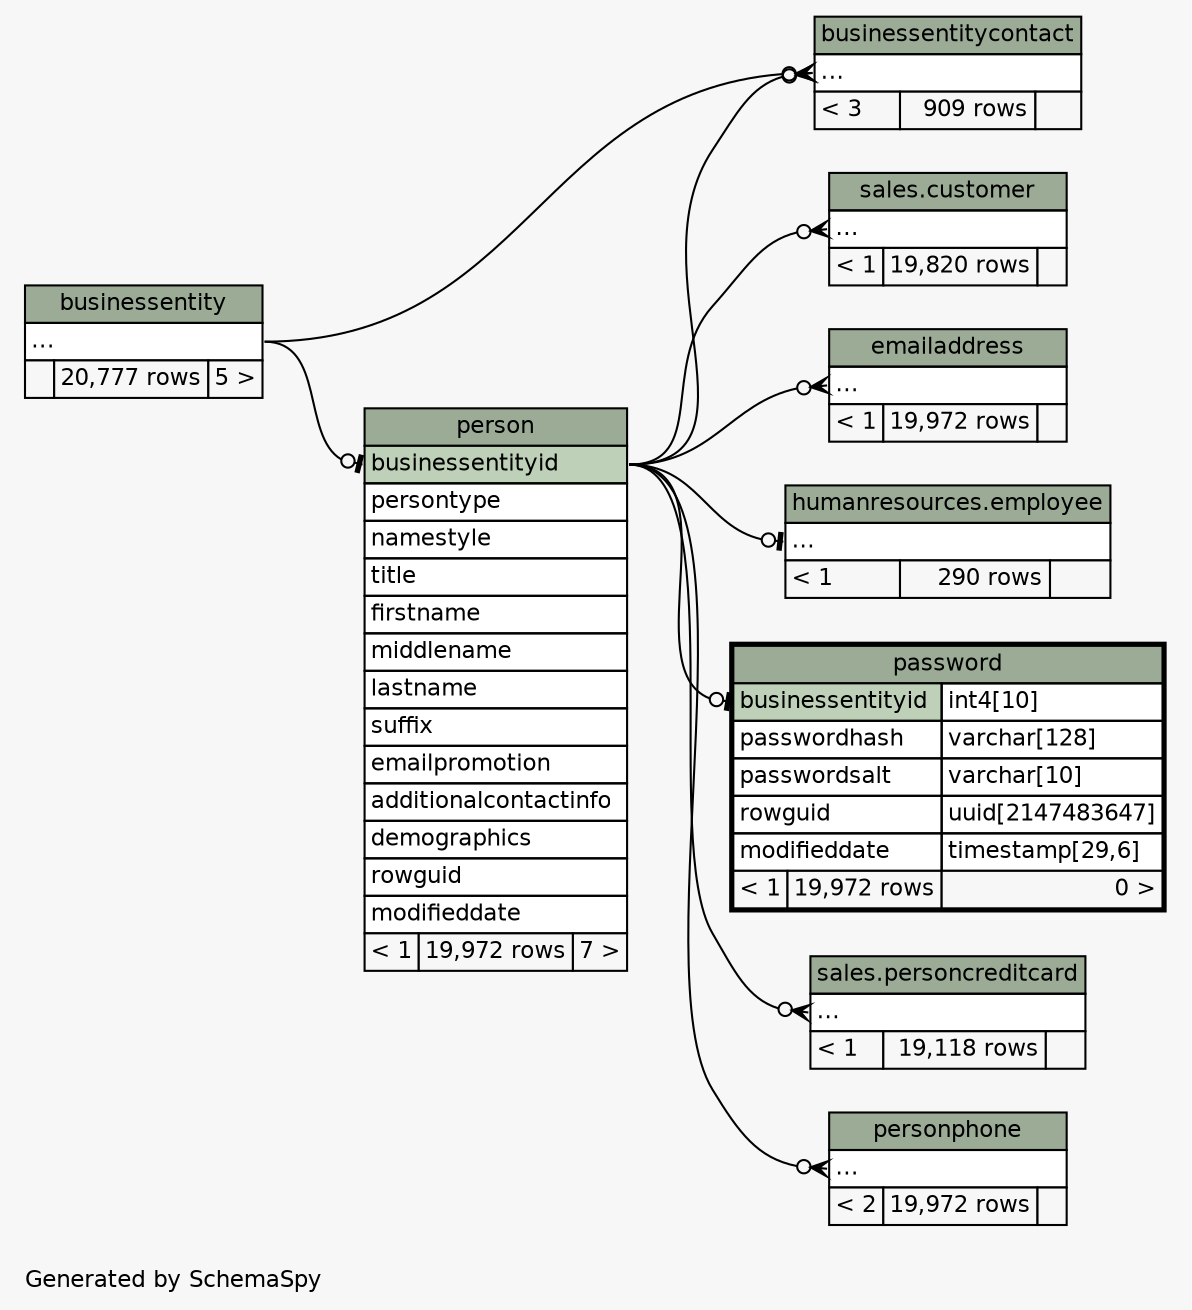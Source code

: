 // dot 2.40.1 on Linux 5.4.0-51-generic
// SchemaSpy rev 590
digraph "twoDegreesRelationshipsDiagram" {
  graph [
    rankdir="RL"
    bgcolor="#f7f7f7"
    label="\nGenerated by SchemaSpy"
    labeljust="l"
    nodesep="0.18"
    ranksep="0.46"
    fontname="Helvetica"
    fontsize="11"
  ];
  node [
    fontname="Helvetica"
    fontsize="11"
    shape="plaintext"
  ];
  edge [
    arrowsize="0.8"
  ];
  "businessentitycontact":"elipses":w -> "businessentity":"elipses":e [arrowhead=none dir=back arrowtail=crowodot];
  "businessentitycontact":"elipses":w -> "person":"businessentityid":e [arrowhead=none dir=back arrowtail=crowodot];
  "sales.customer":"elipses":w -> "person":"businessentityid":e [arrowhead=none dir=back arrowtail=crowodot];
  "emailaddress":"elipses":w -> "person":"businessentityid":e [arrowhead=none dir=back arrowtail=crowodot];
  "humanresources.employee":"elipses":w -> "person":"businessentityid":e [arrowhead=none dir=back arrowtail=teeodot];
  "password":"businessentityid":w -> "person":"businessentityid":e [arrowhead=none dir=back arrowtail=teeodot];
  "person":"businessentityid":w -> "businessentity":"elipses":e [arrowhead=none dir=back arrowtail=teeodot];
  "sales.personcreditcard":"elipses":w -> "person":"businessentityid":e [arrowhead=none dir=back arrowtail=crowodot];
  "personphone":"elipses":w -> "person":"businessentityid":e [arrowhead=none dir=back arrowtail=crowodot];
  "businessentity" [
    label=<
    <TABLE BORDER="0" CELLBORDER="1" CELLSPACING="0" BGCOLOR="#ffffff">
      <TR><TD COLSPAN="3" BGCOLOR="#9bab96" ALIGN="CENTER">businessentity</TD></TR>
      <TR><TD PORT="elipses" COLSPAN="3" ALIGN="LEFT">...</TD></TR>
      <TR><TD ALIGN="LEFT" BGCOLOR="#f7f7f7">  </TD><TD ALIGN="RIGHT" BGCOLOR="#f7f7f7">20,777 rows</TD><TD ALIGN="RIGHT" BGCOLOR="#f7f7f7">5 &gt;</TD></TR>
    </TABLE>>
    URL="businessentity.html"
    tooltip="businessentity"
  ];
  "businessentitycontact" [
    label=<
    <TABLE BORDER="0" CELLBORDER="1" CELLSPACING="0" BGCOLOR="#ffffff">
      <TR><TD COLSPAN="3" BGCOLOR="#9bab96" ALIGN="CENTER">businessentitycontact</TD></TR>
      <TR><TD PORT="elipses" COLSPAN="3" ALIGN="LEFT">...</TD></TR>
      <TR><TD ALIGN="LEFT" BGCOLOR="#f7f7f7">&lt; 3</TD><TD ALIGN="RIGHT" BGCOLOR="#f7f7f7">909 rows</TD><TD ALIGN="RIGHT" BGCOLOR="#f7f7f7">  </TD></TR>
    </TABLE>>
    URL="businessentitycontact.html"
    tooltip="businessentitycontact"
  ];
  "sales.customer" [
    label=<
    <TABLE BORDER="0" CELLBORDER="1" CELLSPACING="0" BGCOLOR="#ffffff">
      <TR><TD COLSPAN="3" BGCOLOR="#9bab96" ALIGN="CENTER">sales.customer</TD></TR>
      <TR><TD PORT="elipses" COLSPAN="3" ALIGN="LEFT">...</TD></TR>
      <TR><TD ALIGN="LEFT" BGCOLOR="#f7f7f7">&lt; 1</TD><TD ALIGN="RIGHT" BGCOLOR="#f7f7f7">19,820 rows</TD><TD ALIGN="RIGHT" BGCOLOR="#f7f7f7">  </TD></TR>
    </TABLE>>
    tooltip="sales.customer"
  ];
  "emailaddress" [
    label=<
    <TABLE BORDER="0" CELLBORDER="1" CELLSPACING="0" BGCOLOR="#ffffff">
      <TR><TD COLSPAN="3" BGCOLOR="#9bab96" ALIGN="CENTER">emailaddress</TD></TR>
      <TR><TD PORT="elipses" COLSPAN="3" ALIGN="LEFT">...</TD></TR>
      <TR><TD ALIGN="LEFT" BGCOLOR="#f7f7f7">&lt; 1</TD><TD ALIGN="RIGHT" BGCOLOR="#f7f7f7">19,972 rows</TD><TD ALIGN="RIGHT" BGCOLOR="#f7f7f7">  </TD></TR>
    </TABLE>>
    URL="emailaddress.html"
    tooltip="emailaddress"
  ];
  "humanresources.employee" [
    label=<
    <TABLE BORDER="0" CELLBORDER="1" CELLSPACING="0" BGCOLOR="#ffffff">
      <TR><TD COLSPAN="3" BGCOLOR="#9bab96" ALIGN="CENTER">humanresources.employee</TD></TR>
      <TR><TD PORT="elipses" COLSPAN="3" ALIGN="LEFT">...</TD></TR>
      <TR><TD ALIGN="LEFT" BGCOLOR="#f7f7f7">&lt; 1</TD><TD ALIGN="RIGHT" BGCOLOR="#f7f7f7">290 rows</TD><TD ALIGN="RIGHT" BGCOLOR="#f7f7f7">  </TD></TR>
    </TABLE>>
    tooltip="humanresources.employee"
  ];
  "password" [
    label=<
    <TABLE BORDER="2" CELLBORDER="1" CELLSPACING="0" BGCOLOR="#ffffff">
      <TR><TD COLSPAN="3" BGCOLOR="#9bab96" ALIGN="CENTER">password</TD></TR>
      <TR><TD PORT="businessentityid" COLSPAN="2" BGCOLOR="#bed1b8" ALIGN="LEFT">businessentityid</TD><TD PORT="businessentityid.type" ALIGN="LEFT">int4[10]</TD></TR>
      <TR><TD PORT="passwordhash" COLSPAN="2" ALIGN="LEFT">passwordhash</TD><TD PORT="passwordhash.type" ALIGN="LEFT">varchar[128]</TD></TR>
      <TR><TD PORT="passwordsalt" COLSPAN="2" ALIGN="LEFT">passwordsalt</TD><TD PORT="passwordsalt.type" ALIGN="LEFT">varchar[10]</TD></TR>
      <TR><TD PORT="rowguid" COLSPAN="2" ALIGN="LEFT">rowguid</TD><TD PORT="rowguid.type" ALIGN="LEFT">uuid[2147483647]</TD></TR>
      <TR><TD PORT="modifieddate" COLSPAN="2" ALIGN="LEFT">modifieddate</TD><TD PORT="modifieddate.type" ALIGN="LEFT">timestamp[29,6]</TD></TR>
      <TR><TD ALIGN="LEFT" BGCOLOR="#f7f7f7">&lt; 1</TD><TD ALIGN="RIGHT" BGCOLOR="#f7f7f7">19,972 rows</TD><TD ALIGN="RIGHT" BGCOLOR="#f7f7f7">0 &gt;</TD></TR>
    </TABLE>>
    URL="password.html"
    tooltip="password"
  ];
  "person" [
    label=<
    <TABLE BORDER="0" CELLBORDER="1" CELLSPACING="0" BGCOLOR="#ffffff">
      <TR><TD COLSPAN="3" BGCOLOR="#9bab96" ALIGN="CENTER">person</TD></TR>
      <TR><TD PORT="businessentityid" COLSPAN="3" BGCOLOR="#bed1b8" ALIGN="LEFT">businessentityid</TD></TR>
      <TR><TD PORT="persontype" COLSPAN="3" ALIGN="LEFT">persontype</TD></TR>
      <TR><TD PORT="namestyle" COLSPAN="3" ALIGN="LEFT">namestyle</TD></TR>
      <TR><TD PORT="title" COLSPAN="3" ALIGN="LEFT">title</TD></TR>
      <TR><TD PORT="firstname" COLSPAN="3" ALIGN="LEFT">firstname</TD></TR>
      <TR><TD PORT="middlename" COLSPAN="3" ALIGN="LEFT">middlename</TD></TR>
      <TR><TD PORT="lastname" COLSPAN="3" ALIGN="LEFT">lastname</TD></TR>
      <TR><TD PORT="suffix" COLSPAN="3" ALIGN="LEFT">suffix</TD></TR>
      <TR><TD PORT="emailpromotion" COLSPAN="3" ALIGN="LEFT">emailpromotion</TD></TR>
      <TR><TD PORT="additionalcontactinfo" COLSPAN="3" ALIGN="LEFT">additionalcontactinfo</TD></TR>
      <TR><TD PORT="demographics" COLSPAN="3" ALIGN="LEFT">demographics</TD></TR>
      <TR><TD PORT="rowguid" COLSPAN="3" ALIGN="LEFT">rowguid</TD></TR>
      <TR><TD PORT="modifieddate" COLSPAN="3" ALIGN="LEFT">modifieddate</TD></TR>
      <TR><TD ALIGN="LEFT" BGCOLOR="#f7f7f7">&lt; 1</TD><TD ALIGN="RIGHT" BGCOLOR="#f7f7f7">19,972 rows</TD><TD ALIGN="RIGHT" BGCOLOR="#f7f7f7">7 &gt;</TD></TR>
    </TABLE>>
    URL="person.html"
    tooltip="person"
  ];
  "sales.personcreditcard" [
    label=<
    <TABLE BORDER="0" CELLBORDER="1" CELLSPACING="0" BGCOLOR="#ffffff">
      <TR><TD COLSPAN="3" BGCOLOR="#9bab96" ALIGN="CENTER">sales.personcreditcard</TD></TR>
      <TR><TD PORT="elipses" COLSPAN="3" ALIGN="LEFT">...</TD></TR>
      <TR><TD ALIGN="LEFT" BGCOLOR="#f7f7f7">&lt; 1</TD><TD ALIGN="RIGHT" BGCOLOR="#f7f7f7">19,118 rows</TD><TD ALIGN="RIGHT" BGCOLOR="#f7f7f7">  </TD></TR>
    </TABLE>>
    tooltip="sales.personcreditcard"
  ];
  "personphone" [
    label=<
    <TABLE BORDER="0" CELLBORDER="1" CELLSPACING="0" BGCOLOR="#ffffff">
      <TR><TD COLSPAN="3" BGCOLOR="#9bab96" ALIGN="CENTER">personphone</TD></TR>
      <TR><TD PORT="elipses" COLSPAN="3" ALIGN="LEFT">...</TD></TR>
      <TR><TD ALIGN="LEFT" BGCOLOR="#f7f7f7">&lt; 2</TD><TD ALIGN="RIGHT" BGCOLOR="#f7f7f7">19,972 rows</TD><TD ALIGN="RIGHT" BGCOLOR="#f7f7f7">  </TD></TR>
    </TABLE>>
    URL="personphone.html"
    tooltip="personphone"
  ];
}
